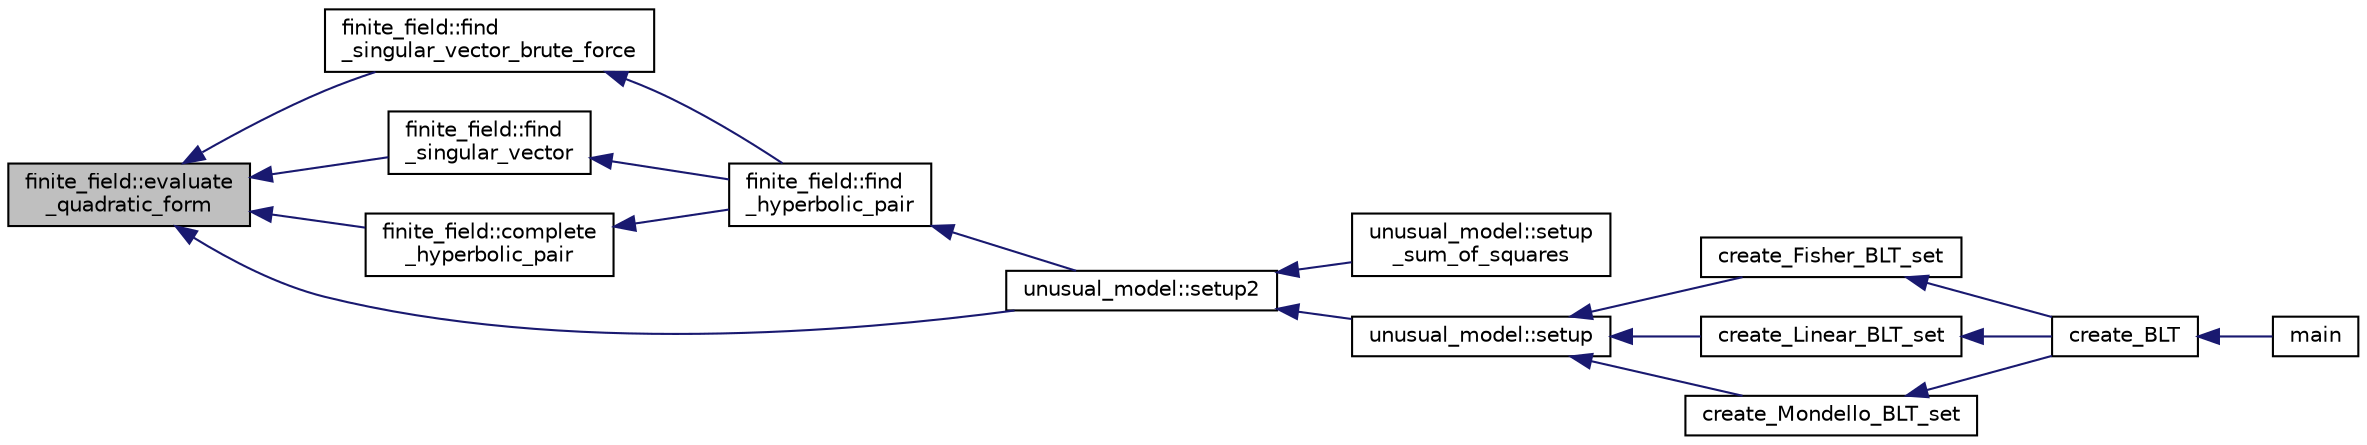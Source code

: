 digraph "finite_field::evaluate_quadratic_form"
{
  edge [fontname="Helvetica",fontsize="10",labelfontname="Helvetica",labelfontsize="10"];
  node [fontname="Helvetica",fontsize="10",shape=record];
  rankdir="LR";
  Node2782 [label="finite_field::evaluate\l_quadratic_form",height=0.2,width=0.4,color="black", fillcolor="grey75", style="filled", fontcolor="black"];
  Node2782 -> Node2783 [dir="back",color="midnightblue",fontsize="10",style="solid",fontname="Helvetica"];
  Node2783 [label="finite_field::find\l_singular_vector_brute_force",height=0.2,width=0.4,color="black", fillcolor="white", style="filled",URL="$df/d5a/classfinite__field.html#ae581b6b9280e56e629f56b7061ea976e"];
  Node2783 -> Node2784 [dir="back",color="midnightblue",fontsize="10",style="solid",fontname="Helvetica"];
  Node2784 [label="finite_field::find\l_hyperbolic_pair",height=0.2,width=0.4,color="black", fillcolor="white", style="filled",URL="$df/d5a/classfinite__field.html#a8702546f7248a1721647e856c6e153a2"];
  Node2784 -> Node2785 [dir="back",color="midnightblue",fontsize="10",style="solid",fontname="Helvetica"];
  Node2785 [label="unusual_model::setup2",height=0.2,width=0.4,color="black", fillcolor="white", style="filled",URL="$dc/d50/classunusual__model.html#a00f7da705c24f863338828447abf7aae"];
  Node2785 -> Node2786 [dir="back",color="midnightblue",fontsize="10",style="solid",fontname="Helvetica"];
  Node2786 [label="unusual_model::setup\l_sum_of_squares",height=0.2,width=0.4,color="black", fillcolor="white", style="filled",URL="$dc/d50/classunusual__model.html#ab330b51451b34a5291ee5707ef725eff"];
  Node2785 -> Node2787 [dir="back",color="midnightblue",fontsize="10",style="solid",fontname="Helvetica"];
  Node2787 [label="unusual_model::setup",height=0.2,width=0.4,color="black", fillcolor="white", style="filled",URL="$dc/d50/classunusual__model.html#adb517fd342dd2ed2d0cc117211ac1c0d"];
  Node2787 -> Node2788 [dir="back",color="midnightblue",fontsize="10",style="solid",fontname="Helvetica"];
  Node2788 [label="create_Fisher_BLT_set",height=0.2,width=0.4,color="black", fillcolor="white", style="filled",URL="$d4/d67/geometry_8h.html#ad970fc96c238a422a64338691f8b91cc"];
  Node2788 -> Node2789 [dir="back",color="midnightblue",fontsize="10",style="solid",fontname="Helvetica"];
  Node2789 [label="create_BLT",height=0.2,width=0.4,color="black", fillcolor="white", style="filled",URL="$d4/d67/geometry_8h.html#a5a6f4081a90668e2e95f8e4886d241d9"];
  Node2789 -> Node2790 [dir="back",color="midnightblue",fontsize="10",style="solid",fontname="Helvetica"];
  Node2790 [label="main",height=0.2,width=0.4,color="black", fillcolor="white", style="filled",URL="$d4/d6e/make__something_8_c.html#a217dbf8b442f20279ea00b898af96f52"];
  Node2787 -> Node2791 [dir="back",color="midnightblue",fontsize="10",style="solid",fontname="Helvetica"];
  Node2791 [label="create_Linear_BLT_set",height=0.2,width=0.4,color="black", fillcolor="white", style="filled",URL="$d4/d67/geometry_8h.html#a9a35af1dd478ad49c6922240bfff89dd"];
  Node2791 -> Node2789 [dir="back",color="midnightblue",fontsize="10",style="solid",fontname="Helvetica"];
  Node2787 -> Node2792 [dir="back",color="midnightblue",fontsize="10",style="solid",fontname="Helvetica"];
  Node2792 [label="create_Mondello_BLT_set",height=0.2,width=0.4,color="black", fillcolor="white", style="filled",URL="$d4/d67/geometry_8h.html#ab6f68b0ad3b8ccc37d88073576930ea8"];
  Node2792 -> Node2789 [dir="back",color="midnightblue",fontsize="10",style="solid",fontname="Helvetica"];
  Node2782 -> Node2793 [dir="back",color="midnightblue",fontsize="10",style="solid",fontname="Helvetica"];
  Node2793 [label="finite_field::find\l_singular_vector",height=0.2,width=0.4,color="black", fillcolor="white", style="filled",URL="$df/d5a/classfinite__field.html#a71d9d2adde5b7dc94ccdd2b38baaca53"];
  Node2793 -> Node2784 [dir="back",color="midnightblue",fontsize="10",style="solid",fontname="Helvetica"];
  Node2782 -> Node2794 [dir="back",color="midnightblue",fontsize="10",style="solid",fontname="Helvetica"];
  Node2794 [label="finite_field::complete\l_hyperbolic_pair",height=0.2,width=0.4,color="black", fillcolor="white", style="filled",URL="$df/d5a/classfinite__field.html#a61c730d58251ae87102c16137053578f"];
  Node2794 -> Node2784 [dir="back",color="midnightblue",fontsize="10",style="solid",fontname="Helvetica"];
  Node2782 -> Node2785 [dir="back",color="midnightblue",fontsize="10",style="solid",fontname="Helvetica"];
}
